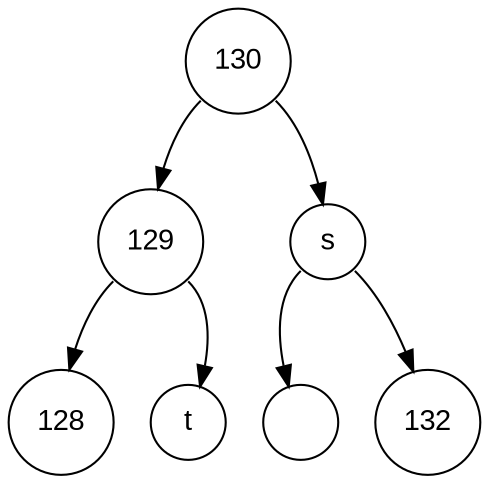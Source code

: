 digraph POT_test {
node [fontname="Arial", shape="circle", width=0.5];
130 [label = "130"]
130:sw -> 129
130:se -> 115
129 [label = "129"]
129:sw -> 128
129:se -> 116
128 [label = "128"]
116 [label = "t"]
115 [label = "s"]
115:sw -> 32
115:se -> 132
32 [label = " "]
132 [label = "132"]
}
